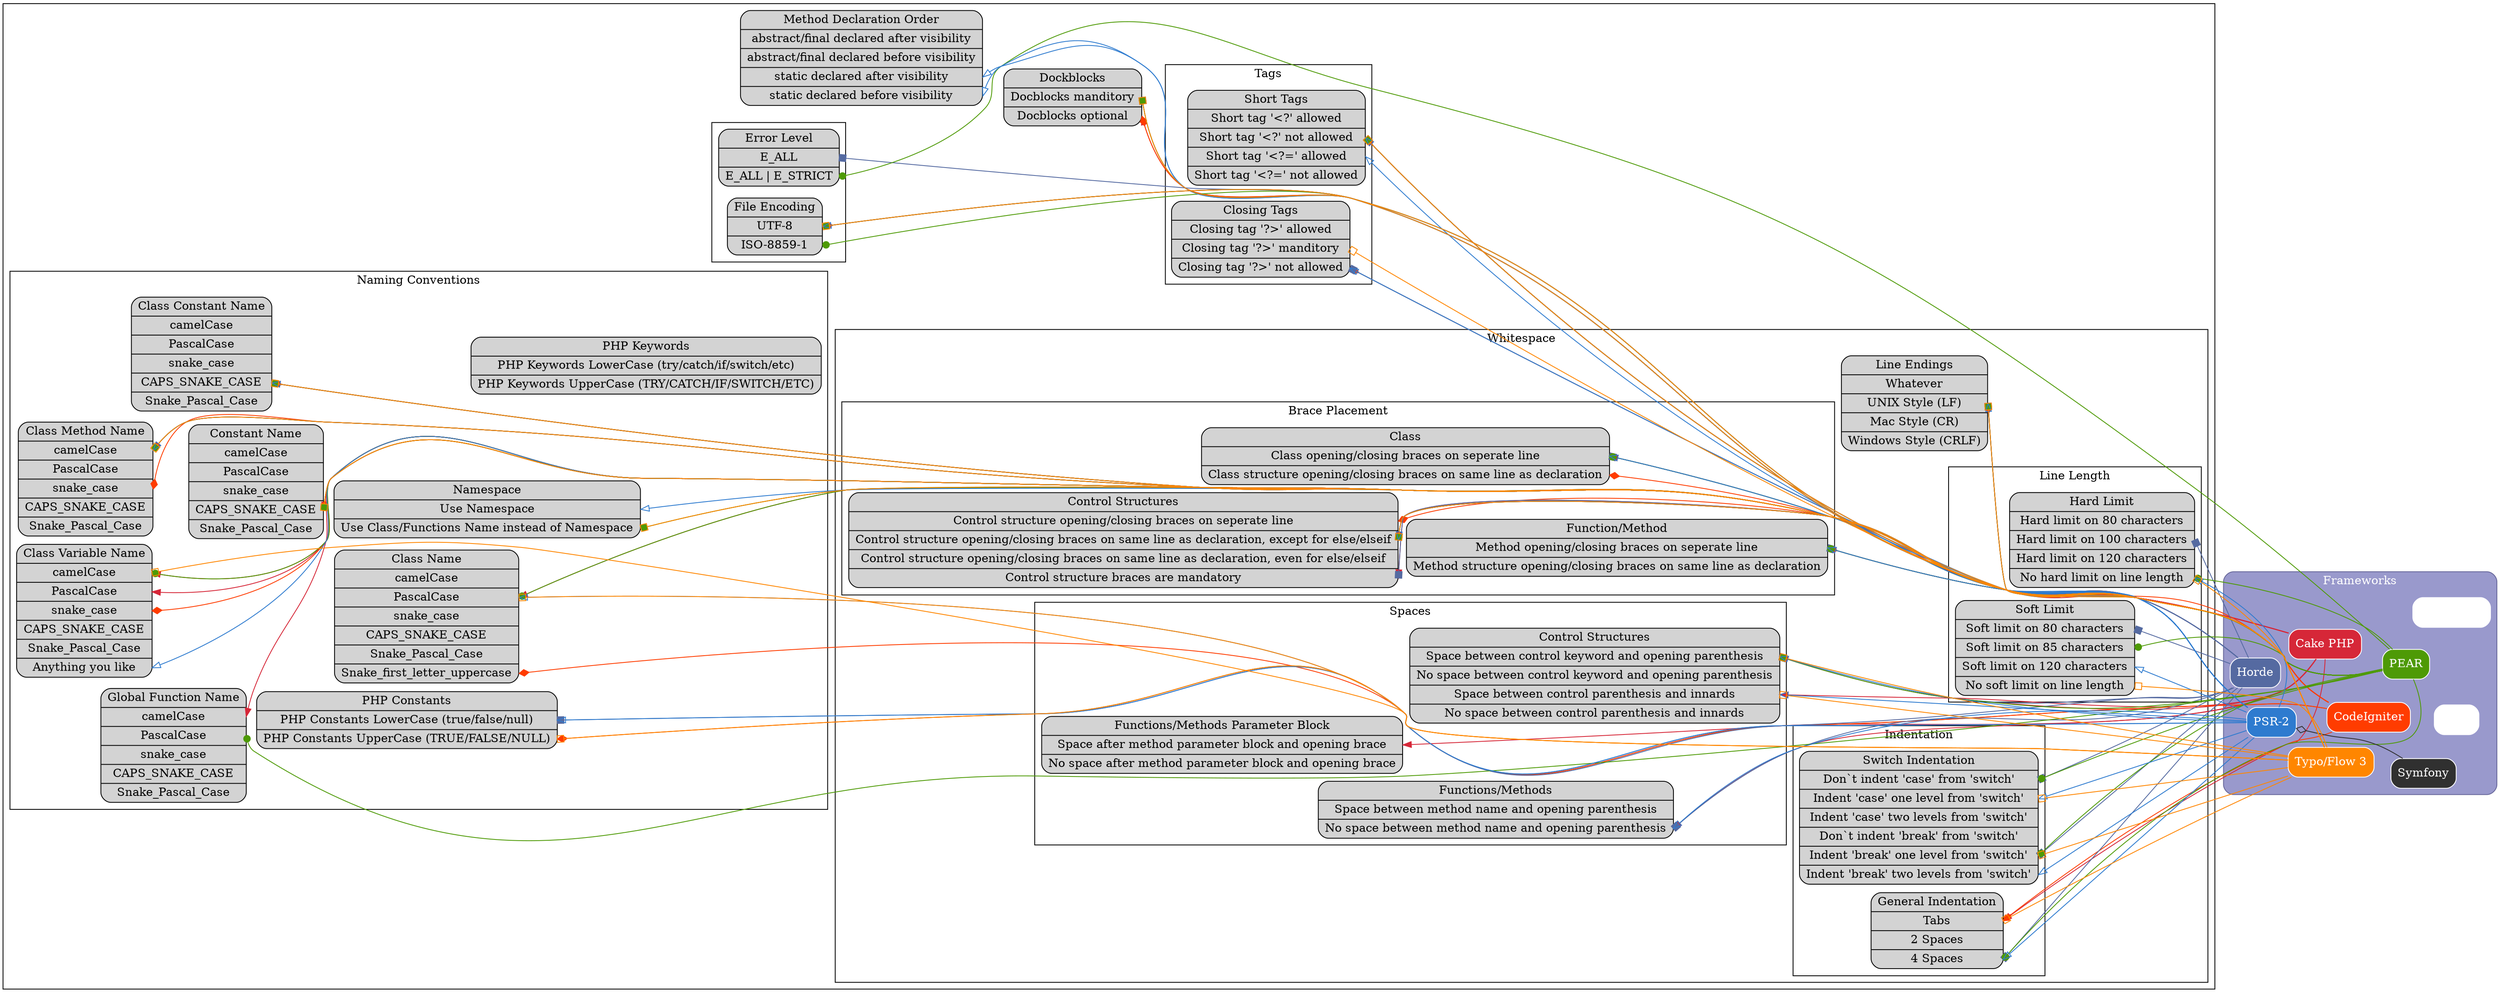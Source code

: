 /*
	!!! DO NOT EDIT THIS FILE !!!

	This file has be generated and your edits will be overwritten
*/
/*
    http://www.graphviz.org/doc/info/lang.html
    http://www.graphviz.org/doc/info/attrs.html

    http://graphviz-dev.appspot.com/

*/
digraph Standards {

    layout = fdp
    splines = true
    center = true

    compound=true
    remincross=true

    rankdir = "LR"  // So the record boxes get stacked horizontally
    
    edge [
        // The default style is fine
    ];


subgraph cluster_Conventions {
    node [
        style = "filled, rounded"
        shape = "record"
    ];

    subgraph cluster_Tags {
        label = "Tags"
        tag_short [label="Short Tags \
            |<TagAllowed> Short tag '&lt;?' allowed \
            |<TagNotAllowed> Short tag '&lt;?' not allowed \
            |<EchoTagAllowed> Short tag '&lt;?=' allowed \
            |<EchoTagNotAllowed> Short tag '&lt;?=' not allowed \
        "]

        tag_closingTag [label="Closing Tags \
            |<Allowed> Closing tag '?&gt;' allowed \
            |<Manditory> Closing tag '?&gt;' manditory \
            |<NotAllowed> Closing tag '?&gt;' not allowed \
        "]
    }//Tags
    
    
    subgraph cluster_NameConventions {
        label = "Naming Conventions"
        /* Available Casing Styles are:

            camel       : camelCase         - camel case, first letter lowercase
            pascal      : PascalCase        - camel case, first letter uppercase
            snake       : snake_case        - snakecase, all letters lowercase
            snakeCaps   : CAPS_SNAKE_CASE   - snakecase, all letters uppercase
            snakePascal : Snake_Pascal_Case - snakecase, all letters lowercase except first of each word

        */

        name_constant [label = "Constant Name \
            |<camel> camelCase \
            |<pascal> PascalCase \
            |<snake> snake_case \
            |<snakeCaps> CAPS_SNAKE_CASE \
            |<snakePascal> Snake_Pascal_Case \
        "]

        name_function [label = "Global Function Name \
            |<camel> camelCase \
            |<pascal> PascalCase \
            |<snake> snake_case \
            |<snakeCaps> CAPS_SNAKE_CASE \
            |<snakePascal> Snake_Pascal_Case \
        "]


        name_class [label = "Class Name \
            |<camel> camelCase \
            |<pascal> PascalCase \
            |<snake> snake_case \
            |<snakeCaps> CAPS_SNAKE_CASE \
            |<snakePascal> Snake_Pascal_Case \
            |<snake_UFirst> Snake_first_letter_uppercase \
        "]


        name_classConstant [label = "Class Constant Name \
            |<camel> camelCase \
            |<pascal> PascalCase \
            |<snake> snake_case \
            |<snakeCaps> CAPS_SNAKE_CASE \
            |<snakePascal> Snake_Pascal_Case \
        "]


        name_classMethod [label = "Class Method Name \
            |<camel> camelCase \
            |<pascal> PascalCase \
            |<snake> snake_case \
            |<snakeCaps> CAPS_SNAKE_CASE \
            |<snakePascal> Snake_Pascal_Case \
        "]

        name_classVariable [label = "Class Variable Name \
            |<camel> camelCase \
            |<pascal> PascalCase \
            |<snake> snake_case \
            |<snakeCaps> CAPS_SNAKE_CASE \
            |<snakePascal> Snake_Pascal_Case \
            |<any> Anything you like \
        "]

        namespace [label="Namespace \
            |<proper> Use Namespace \
            |<poorMans> Use Class/Functions Name instead of Namespace \
        "]

        PhpKeywords [label="PHP Keywords \
            |<lowerCase> PHP Keywords LowerCase (try/catch/if/switch/etc) \
            |<upperCase> PHP Keywords UpperCase (TRY/CATCH/IF/SWITCH/ETC) \
        "]

        PhpConstants [label="PHP Constants \
            |<lowerCase> PHP Constants LowerCase (true/false/null) \
            |<upperCase> PHP Constants UpperCase (TRUE/FALSE/NULL) \
        "]
    }//NameConventions

    subgraph cluster_Whitespace {
        label = "Whitespace"
        
        subgraph cluster_Indentation {
            label = "Indentation"

            indentation [label="General Indentation \
                    |<tabs> Tabs \
                    |<spaces_2> 2 Spaces \
                    |<spaces_4> 4 Spaces \
            "]

            indentation_switch [label = "Switch Indentation \
                    |<case_0> Don`t indent 'case' from 'switch' \
                    |<case_1> Indent 'case' one level from 'switch' \
                    |<case_2> Indent 'case' two levels from 'switch' \
                    |<break_0> Don`t indent 'break' from 'switch' \
                    |<break_1> Indent 'break' one level from 'switch' \
                    |<break_2> Indent 'break' two levels from 'switch' \
            "]
        }//Indentation

        subgraph cluster_LineLength {
            label = "Line Length"
            linelength_hardLimit [label = "Hard Limit \
                |<80> Hard limit on 80 characters \
                |<100> Hard limit on 100 characters \
                |<120> Hard limit on 120 characters \
                |<none> No hard limit on line length \
            "]

            linelength_softLimit [label  = "Soft Limit \
                |<80> Soft limit on 80 characters \
                |<85> Soft limit on 85 characters \
                |<120> Soft limit on 120 characters \
                |<none> No soft limit on line length \
            "]
        }//LineLength


        //@TODO: classAndCrew_sameLine> Class keywords (extends/implements) on the same line as class name \

        subgraph cluster_Braces {
            label = "Brace Placement"

            /* Available Casing Styles are:

                Allman      : Allman style
                             Both opening and closing braces on a seperates line
                             from the class, method or control structure 
                             declaration
                OTBS        : "one true brace style"
                             The opening brace on the same line as the
                             class, method and control structure declaration 
                             with the closing brace on a seperates line. Except 
                             for 'else' and 'elseif' keywords.
                Stroustrup  : Bjarne Stroustrup's adaptation of K&R style
                             The opening brace on the same line as the
                             class/method/control structure declaration with the
                             closing brace on a seperates line. Even for 'else'
                             and 'elseif' keywords. In this context it is only 
                             used for control structures.
                             
                There is also K & R Style (Kernighan and Ritchie) but in the 
                context of declaring each type seperately it doesn't really make 
                sense to use it. It would the same as combining
                
                    - brace_class:Allman
                    - brace_method:Allman
                    - brace_controlStructure:OTBS
                
                KandR       : K & R Style (Kernighan and Ritchie)
                             Both opening and closing braces on a seperates line
                             from the class and method declaration. The opening 
                             brace for the control structure goes on the same 
                             line as the declaration, the closing brace goes on 
                             a seperate line, except for else/elsif/etc.
            */

            brace_class [label="Class \
                |<Allman> Class opening/closing braces on seperate line \
                |<OTBS> Class structure opening/closing braces on same line as declaration \
            "]

            brace_method [label="Function/Method \
                |<Allman> Method opening/closing braces on seperate line \
                |<OTBS> Method structure opening/closing braces on same line as declaration \
            "]

            brace_controlStructure [label="Control Structures \
                |<Allman> Control structure opening/closing braces on seperate line \
                |<OTBS> Control structure opening/closing braces on same line as declaration, except for else/elseif \
                |<Stroustrup> Control structure opening/closing braces on same line as declaration, even for else/elseif \
                |<mandatory> Control structure braces are mandatory \
            "]
        }//Braces

        subgraph cluster_Spaces {
            label="Spaces"

            space_controlStructureBrackets [label="Control Structures \
                |<SpaceOutside> Space between control keyword and opening parenthesis \
                |<NoSpaceOutside> No space between control keyword and opening parenthesis \
                |<SpaceInside> Space between control parenthesis and innards \
                |<NoSpaceInside> No space between control parenthesis and innards \
            "]

            space_methodName [label="Functions/Methods \
                |<spaceAfter> Space between method name and opening parenthesis \
                |<noSpaceAfter> No space between method name and opening parenthesis \
            "]

            space_methodParamsBlock [label="Functions/Methods Parameter Block \
                |<spaceAfter> Space after method parameter block and opening brace \
                |<noSpaceAfter> No space after method parameter block and opening brace \
            "]
        }//Spaces

        lineEnding [label = "Line Endings \
                |<any> Whatever \
                |<LF> UNIX Style (LF) \
                |<CR> Mac Style (CR) \
                |<LFCR> Windows Style (CRLF) \
        "]
    }//Whitespace

    docblocks [label="Dockblocks \
            |<mandatory> Docblocks manditory \
            |<optional> Docblocks optional \
    "]

    declareOrder_method [label = "Method Declaration Order \
            |<visibilityBeforeFinal> abstract/final declared after visibility \
            |<visibilityAfterFinal> abstract/final declared before visibility \
            |<visibilityBeforeStatic> static declared after visibility \
            |<visibilityAfterStatic> static declared before visibility \
    "]

    subgraph cluster_Miscellaneous {
        encoding [label = "File Encoding \
            |<utf8> UTF-8 \
            |<ISO_8859_1> ISO-8859-1 \
        "]

        /*
            @NOTE: We cannot use 'Strict' as that is a reserved word, so we use '_Strict'
        */
        errorLevel [label = "Error Level \
            |<All> E_ALL \
            |<_Strict> E_ALL &#124; E_STRICT \
        "]
    }//Miscellaneous
    
}//Conventions
    subgraph cluster_Frameworks {

        label = "Frameworks"
        style = "filled,rounded"
        fontcolor = "white"
        color = "#666699"       // Dark PHP purple
        fillcolor = "#9999CC"   // Light PHP purple

        node [
            style="filled,rounded"
            shape=box
            color=white
            fontcolor=white
        ];
        
        //CODE      Actual Name             
        CAKE    [label="Cake PHP"    fillcolor="#d62738"]   // red      or blue #417282
        CI      [label="CodeIgniter" fillcolor="#ff3c00"]   // orange
        HORDE   [label="Horde"       fillcolor="#556aa1"]   // blue
        PEAR    [label="PEAR",       fillcolor="#4e9a06"]   // green
        PSR     [label="PSR-2",      fillcolor="#2e7bcf"]   // blue
        SYMFONY [label="Symfony"     fillcolor="#303030"]   // black
        TYPO3   [label="Typo/Flow 3" fillcolor="#FF8600"]   // orange
        WP      [label="WordPress"   ]//fillcolor="#21759b"]   // blue
        ZEND    [label="Zend"        ]//fillcolor="#6AB54B"]   // green
    }//Frameworks


/*
 *  CAKE PHP Coding Conventions
 */
    edge [
        color="#d62738"
        arrowhead="normal"
    ]

    CAKE -> indentation:tabs
    CAKE -> space_controlStructureBrackets:SpaceOutside
    CAKE -> space_controlStructureBrackets:SpaceInside
    CAKE -> brace_controlStructure:mandatory
    CAKE -> brace_controlStructure:OTBS
    CAKE -> brace_class:Allman
    CAKE -> brace_method:Allman
    CAKE -> space_methodName:noSpaceAfter
    CAKE -> space_methodParamsBlock:spaceAfter
    CAKE -> docblocks:optional
    CAKE -> tag_short:TagNotAllowed
    CAKE -> name_function:camel
    CAKE -> name_classMethod:camel
    CAKE -> name_class:pascal
    CAKE -> name_classVariable:camel
    CAKE -> name_classVariable:pascal
    CAKE -> name_constant:snakeCaps
    CAKE -> name_classConstant:snakeCaps
/*CAKE*/

/*
 *  Code Igniter Coding Conventions
 */
    edge [
        color="#ff3c00"
        arrowhead="diamond"
    ]

    CI -> encoding:utf8
    CI -> tag_closingTag:NotAllowed
    CI -> name_class:snake_UFirst
    CI -> name_classMethod:snake
    CI -> name_classVariable:snake
    CI -> docblocks:optional
    CI -> name_classConstant:snakeCaps
    CI -> name_constant:snakeCaps
    CI -> PhpConstants:upperCase
    CI -> indentation:tabs
    CI -> lineEnding:LF
    CI -> brace_class:OTBS
    CI -> brace_method:Allman
    CI -> brace_controlStructure:Allman
    CI -> tag_short:TagNotAllowed
/*Code Igniter*/

/*
 *  HORDE Coding Conventions
 */
    edge [
        color="#556aa1"
        arrowhead="box"
    ]

    HORDE -> indentation:spaces_4
    HORDE -> PhpConstants:lowerCase
    HORDE -> brace_controlStructure:OTBS
    HORDE -> space_controlStructureBrackets:SpaceOutside
    HORDE -> brace_controlStructure:mandatory
    HORDE -> indentation_switch:case_0
    HORDE -> indentation_switch:break_1
    HORDE -> space_methodName:noSpaceAfter
    HORDE -> brace_method:Allman
    HORDE -> brace_class:Allman
    HORDE -> docblocks:mandatory
    HORDE -> tag_short:TagNotAllowed
    HORDE -> tag_closingTag:NotAllowed
    HORDE -> linelength_hardLimit:100
    HORDE -> linelength_softLimit:80
    HORDE -> lineEnding:LF
    HORDE -> errorLevel:All
/*HORDE*/

/*
 *  PEAR Coding Conventions
 */
    edge [
        color="#4e9a06"
        arrowhead="dot"
    ]
    
    PEAR -> indentation:spaces_4
    PEAR -> linelength_hardLimit:none
    PEAR -> linelength_softLimit:85
    PEAR -> brace_controlStructure:OTBS
    PEAR -> indentation_switch:case_0
    PEAR -> indentation_switch:break_1
    PEAR -> brace_class:Allman
    PEAR -> brace_method:Allman
    PEAR -> docblocks:mandatory
    PEAR -> tag_short:TagNotAllowed
    PEAR -> name_function:pascal
    PEAR -> namespace:poorMans
    PEAR -> name_class:pascal
    PEAR -> name_classMethod:camel
    PEAR -> name_classVariable:camel
    PEAR -> name_constant:snakeCaps
    PEAR -> name_classConstant:snakeCaps
    PEAR -> encoding:utf8
    PEAR -> encoding:ISO_8859_1
    PEAR -> lineEnding:LF
    PEAR -> errorLevel:_Strict
    PEAR -> space_controlStructureBrackets:SpaceOutside
/*PEAR*/

/*
 *  PSR2 Coding Conventions
 */
    edge [
        color="#2e7bcf"
        arrowhead = "onormal"
    ]

    // PSR-0
    PSR -> namespace:proper
    
    // PSR-1
    PSR -> encoding:utf8
    PSR -> tag_short:EchoTagAllowed
    PSR -> tag_short:TagNotAllowed
    PSR -> name_class:pascal
    PSR -> name_classConstant:snakeCaps
    PSR -> name_classMethod:camel
    PSR -> name_classVariable:any
    
    // PSR-2
    PSR -> indentation:spaces_4
    PSR -> linelength_softLimit:120
    PSR -> linelength_hardLimit:none
    PSR -> brace_class:Allman
    PSR -> brace_method:Allman
    PSR -> declareOrder_method:visibilityAfterStatic
    PSR -> declareOrder_method:visibilityBeforeStatic
    PSR -> space_controlStructureBrackets:SpaceOutside
    PSR -> space_methodName:noSpaceAfter
    PSR -> brace_controlStructure:OTBS
    PSR -> lineEnding:LF
    PSR -> tag_closingTag:NotAllowed
    PSR -> PhpConstants:lowerCase
//     PSR -> classAndCrew:sameLine
    PSR -> space_controlStructureBrackets:SpaceInside
    PSR -> indentation_switch:case_1
    PSR -> indentation_switch:break_2
/*PSR2*/

/*
 *  SYMFONY2 Coding Conventions
 */
    edge [
        color="#303030"
        arrowhead = "odiamond"
    ]
//*/
    SYMFONY -> PSR
/*/
    // PSR-0
    SYMFONY -> namespace:proper

    // PSR-1
    SYMFONY -> encoding:utf8
    SYMFONY -> tag_short:EchoTagAllowed
    SYMFONY -> tag_short:TagNotAllowed
    SYMFONY -> name_class:pascal
    SYMFONY -> name_classConstant:snakeCaps
    SYMFONY -> name_classMethod:camel
    SYMFONY -> tag_short:EchoTagAllowed
    SYMFONY -> tag_short:TagNotAllowed
    SYMFONY -> name_classVariable:any
    
    // PSR-2
    SYMFONY -> indentation:spaces_4
    SYMFONY -> linelength_softLimit:120
    SYMFONY -> linelength_hardLimit:none
    SYMFONY -> brace_class:Allman
    SYMFONY -> brace_method:Allman
    SYMFONY -> declareOrder_method:visibilityAfterStatic
    SYMFONY -> declareOrder_method:visibilityBeforeStatic
    SYMFONY -> space_controlStructureBrackets:SpaceOutside
    SYMFONY -> space_methodName:noSpaceAfter
    SYMFONY -> brace_controlStructure:OTBS
    SYMFONY -> lineEnding:LF
    SYMFONY -> tag_closingTag:NotAllowed
    SYMFONY -> PhpConstants:lowerCase
    SYMFONY -> space_controlStructureBrackets:SpaceInside
    SYMFONY -> indentation_switch:case_1
    SYMFONY -> indentation_switch:break_2
/*SYMFONY2*/

/*
 *  TYPO3 Coding Conventions
 */
    edge [
        color="#FF8600"
        arrowhead = "obox"
    ]


    TYPO3 -> tag_closingTag:Manditory
    TYPO3 -> linelength_hardLimit:none
    TYPO3 -> linelength_softLimit:none
    TYPO3 -> lineEnding:LF
    TYPO3 -> encoding:utf8
    TYPO3 -> indentation:tabs
    TYPO3 -> name_class:pascal
    TYPO3 -> name_classMethod:camel
    TYPO3 -> name_classVariable:camel
    TYPO3 -> name_classConstant:snakeCaps
    TYPO3 -> name_constant:snakeCaps
    TYPO3 -> PhpConstants:upperCase
    TYPO3 -> space_controlStructureBrackets:SpaceOutside
    TYPO3 -> space_controlStructureBrackets:SpaceInside
    TYPO3 -> brace_controlStructure:OTBS
    TYPO3 -> indentation_switch:case_1
    TYPO3 -> indentation_switch:break_1
    TYPO3 -> docblocks:mandatory
    TYPO3 -> namespace:poorMans
    TYPO3 -> tag_short:TagNotAllowed
    
/*TYPO3*/

}//Standards

#EOF
